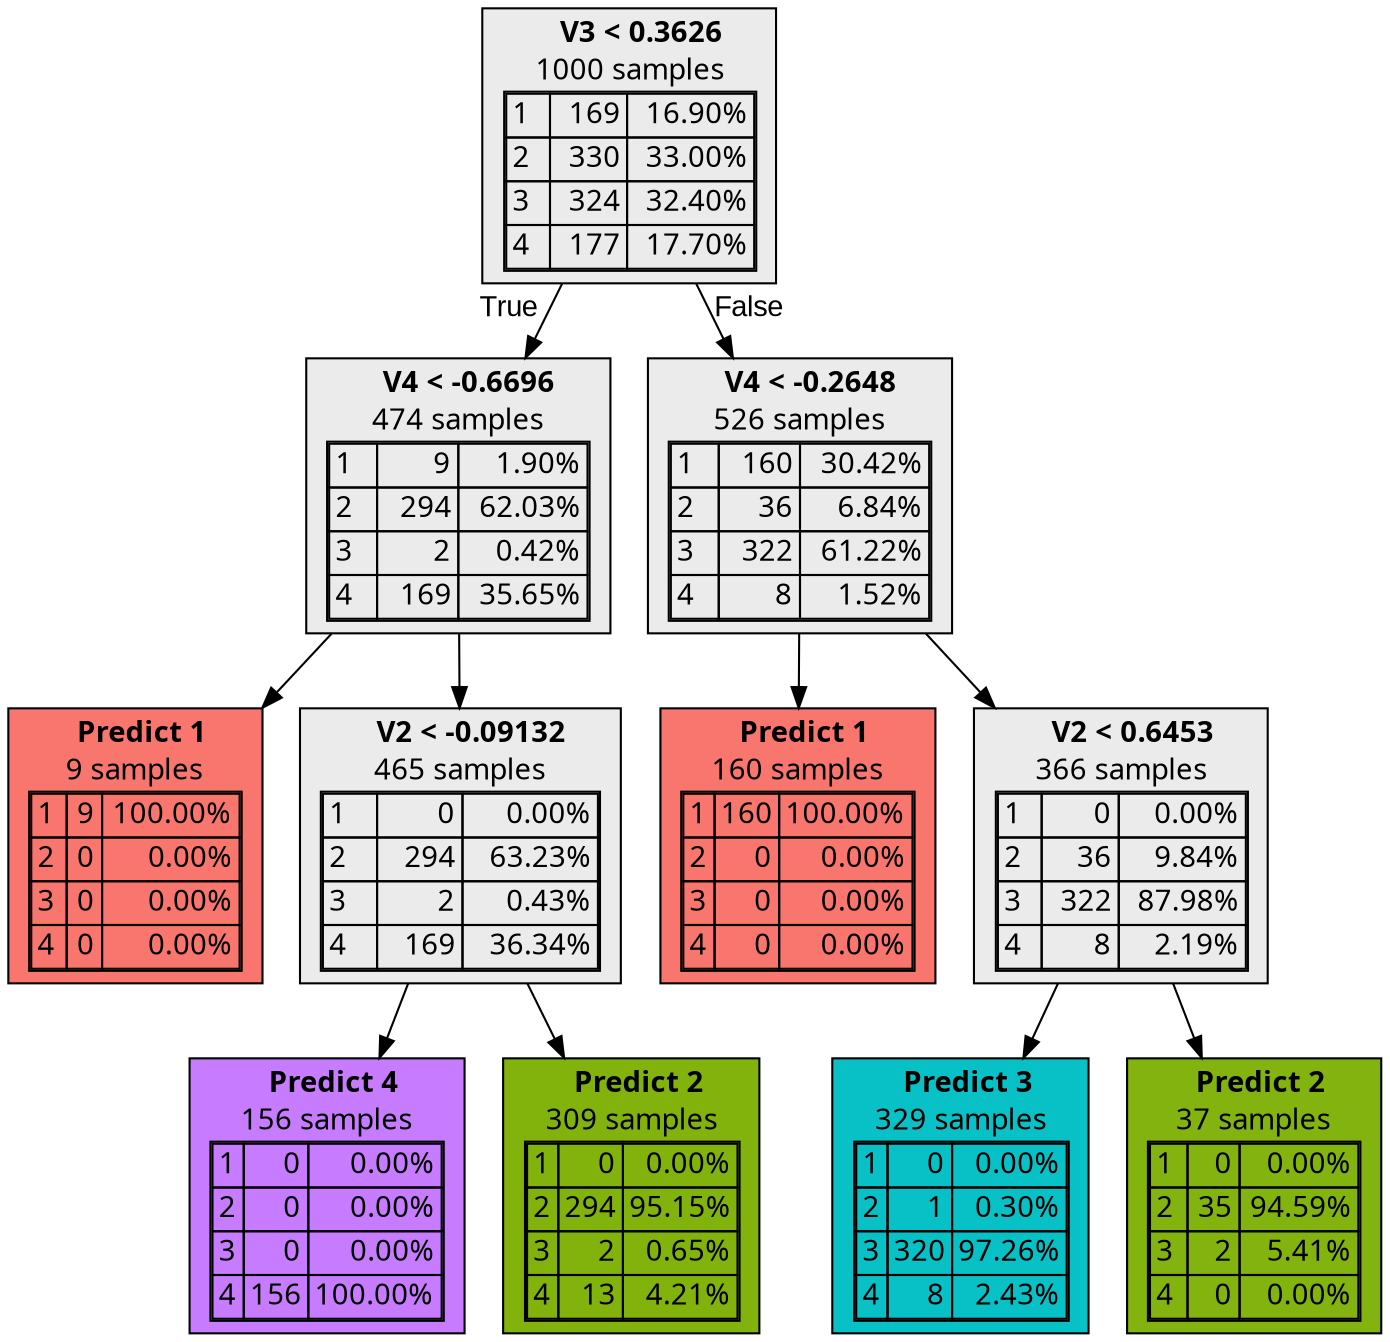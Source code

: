 digraph {
    1 [label=<  <TABLE BORDER="0" CELLPADDING="0">
      <TR>
    <TD>
      <B> V3 &lt; 0.3626</B>
    </TD>
  </TR>

    <TR>
      <TD>1000 samples</TD>
    </TR>
    <TR>
  <TD>
    <TABLE CELLSPACING="0">
        <TR >
    <TD ALIGN="LEFT">1</TD>
    <TD ALIGN="RIGHT">169</TD>
    <TD ALIGN="RIGHT">16.90%</TD>
  </TR>
  <TR class="highlighted">
    <TD ALIGN="LEFT">2</TD>
    <TD ALIGN="RIGHT">330</TD>
    <TD ALIGN="RIGHT">33.00%</TD>
  </TR>
  <TR >
    <TD ALIGN="LEFT">3</TD>
    <TD ALIGN="RIGHT">324</TD>
    <TD ALIGN="RIGHT">32.40%</TD>
  </TR>
  <TR >
    <TD ALIGN="LEFT">4</TD>
    <TD ALIGN="RIGHT">177</TD>
    <TD ALIGN="RIGHT">17.70%</TD>
  </TR>

    </TABLE>
  </TD>
</TR>

  </TABLE>
>,fillcolor="#EBEBEB",shape=box,fontname="bold arial",style="filled"];
    1 -> 2 [labeldistance=2.5, labelangle=45, headlabel="True",fontname="arial"];
    1 -> 7 [labeldistance=2.5, labelangle=-45, headlabel="False",fontname="arial"];
    2 [label=<  <TABLE BORDER="0" CELLPADDING="0">
      <TR>
    <TD>
      <B> V4 &lt; -0.6696</B>
    </TD>
  </TR>

    <TR>
      <TD>474 samples</TD>
    </TR>
    <TR>
  <TD>
    <TABLE CELLSPACING="0">
        <TR >
    <TD ALIGN="LEFT">1</TD>
    <TD ALIGN="RIGHT">9</TD>
    <TD ALIGN="RIGHT">1.90%</TD>
  </TR>
  <TR class="highlighted">
    <TD ALIGN="LEFT">2</TD>
    <TD ALIGN="RIGHT">294</TD>
    <TD ALIGN="RIGHT">62.03%</TD>
  </TR>
  <TR >
    <TD ALIGN="LEFT">3</TD>
    <TD ALIGN="RIGHT">2</TD>
    <TD ALIGN="RIGHT">0.42%</TD>
  </TR>
  <TR >
    <TD ALIGN="LEFT">4</TD>
    <TD ALIGN="RIGHT">169</TD>
    <TD ALIGN="RIGHT">35.65%</TD>
  </TR>

    </TABLE>
  </TD>
</TR>

  </TABLE>
>,fillcolor="#EBEBEB",shape=box,fontname="bold arial",style="filled"];
    2 -> 3;
    2 -> 4;
    3 [label=<  <TABLE BORDER="0" CELLPADDING="0">
      <TR>
    <TD>
      <B>Predict 1</B>
    </TD>
  </TR>

    <TR>
      <TD>9 samples</TD>
    </TR>
    <TR>
  <TD>
    <TABLE CELLSPACING="0">
        <TR class="highlighted">
    <TD ALIGN="LEFT">1</TD>
    <TD ALIGN="RIGHT">9</TD>
    <TD ALIGN="RIGHT">100.00%</TD>
  </TR>
  <TR >
    <TD ALIGN="LEFT">2</TD>
    <TD ALIGN="RIGHT">0</TD>
    <TD ALIGN="RIGHT">0.00%</TD>
  </TR>
  <TR >
    <TD ALIGN="LEFT">3</TD>
    <TD ALIGN="RIGHT">0</TD>
    <TD ALIGN="RIGHT">0.00%</TD>
  </TR>
  <TR >
    <TD ALIGN="LEFT">4</TD>
    <TD ALIGN="RIGHT">0</TD>
    <TD ALIGN="RIGHT">0.00%</TD>
  </TR>

    </TABLE>
  </TD>
</TR>

  </TABLE>
>,fillcolor="#F8766Dff",shape=box,fontname="bold arial",style="filled",color=black];
    4 [label=<  <TABLE BORDER="0" CELLPADDING="0">
      <TR>
    <TD>
      <B> V2 &lt; -0.09132</B>
    </TD>
  </TR>

    <TR>
      <TD>465 samples</TD>
    </TR>
    <TR>
  <TD>
    <TABLE CELLSPACING="0">
        <TR >
    <TD ALIGN="LEFT">1</TD>
    <TD ALIGN="RIGHT">0</TD>
    <TD ALIGN="RIGHT">0.00%</TD>
  </TR>
  <TR class="highlighted">
    <TD ALIGN="LEFT">2</TD>
    <TD ALIGN="RIGHT">294</TD>
    <TD ALIGN="RIGHT">63.23%</TD>
  </TR>
  <TR >
    <TD ALIGN="LEFT">3</TD>
    <TD ALIGN="RIGHT">2</TD>
    <TD ALIGN="RIGHT">0.43%</TD>
  </TR>
  <TR >
    <TD ALIGN="LEFT">4</TD>
    <TD ALIGN="RIGHT">169</TD>
    <TD ALIGN="RIGHT">36.34%</TD>
  </TR>

    </TABLE>
  </TD>
</TR>

  </TABLE>
>,fillcolor="#EBEBEB",shape=box,fontname="bold arial",style="filled"];
    4 -> 5;
    4 -> 6;
    5 [label=<  <TABLE BORDER="0" CELLPADDING="0">
      <TR>
    <TD>
      <B>Predict 4</B>
    </TD>
  </TR>

    <TR>
      <TD>156 samples</TD>
    </TR>
    <TR>
  <TD>
    <TABLE CELLSPACING="0">
        <TR >
    <TD ALIGN="LEFT">1</TD>
    <TD ALIGN="RIGHT">0</TD>
    <TD ALIGN="RIGHT">0.00%</TD>
  </TR>
  <TR >
    <TD ALIGN="LEFT">2</TD>
    <TD ALIGN="RIGHT">0</TD>
    <TD ALIGN="RIGHT">0.00%</TD>
  </TR>
  <TR >
    <TD ALIGN="LEFT">3</TD>
    <TD ALIGN="RIGHT">0</TD>
    <TD ALIGN="RIGHT">0.00%</TD>
  </TR>
  <TR class="highlighted">
    <TD ALIGN="LEFT">4</TD>
    <TD ALIGN="RIGHT">156</TD>
    <TD ALIGN="RIGHT">100.00%</TD>
  </TR>

    </TABLE>
  </TD>
</TR>

  </TABLE>
>,fillcolor="#C77CFFff",shape=box,fontname="bold arial",style="filled",color=black];
    6 [label=<  <TABLE BORDER="0" CELLPADDING="0">
      <TR>
    <TD>
      <B>Predict 2</B>
    </TD>
  </TR>

    <TR>
      <TD>309 samples</TD>
    </TR>
    <TR>
  <TD>
    <TABLE CELLSPACING="0">
        <TR >
    <TD ALIGN="LEFT">1</TD>
    <TD ALIGN="RIGHT">0</TD>
    <TD ALIGN="RIGHT">0.00%</TD>
  </TR>
  <TR class="highlighted">
    <TD ALIGN="LEFT">2</TD>
    <TD ALIGN="RIGHT">294</TD>
    <TD ALIGN="RIGHT">95.15%</TD>
  </TR>
  <TR >
    <TD ALIGN="LEFT">3</TD>
    <TD ALIGN="RIGHT">2</TD>
    <TD ALIGN="RIGHT">0.65%</TD>
  </TR>
  <TR >
    <TD ALIGN="LEFT">4</TD>
    <TD ALIGN="RIGHT">13</TD>
    <TD ALIGN="RIGHT">4.21%</TD>
  </TR>

    </TABLE>
  </TD>
</TR>

  </TABLE>
>,fillcolor="#7CAE00f3",shape=box,fontname="bold arial",style="filled",color=black];
    7 [label=<  <TABLE BORDER="0" CELLPADDING="0">
      <TR>
    <TD>
      <B> V4 &lt; -0.2648</B>
    </TD>
  </TR>

    <TR>
      <TD>526 samples</TD>
    </TR>
    <TR>
  <TD>
    <TABLE CELLSPACING="0">
        <TR >
    <TD ALIGN="LEFT">1</TD>
    <TD ALIGN="RIGHT">160</TD>
    <TD ALIGN="RIGHT">30.42%</TD>
  </TR>
  <TR >
    <TD ALIGN="LEFT">2</TD>
    <TD ALIGN="RIGHT">36</TD>
    <TD ALIGN="RIGHT">6.84%</TD>
  </TR>
  <TR class="highlighted">
    <TD ALIGN="LEFT">3</TD>
    <TD ALIGN="RIGHT">322</TD>
    <TD ALIGN="RIGHT">61.22%</TD>
  </TR>
  <TR >
    <TD ALIGN="LEFT">4</TD>
    <TD ALIGN="RIGHT">8</TD>
    <TD ALIGN="RIGHT">1.52%</TD>
  </TR>

    </TABLE>
  </TD>
</TR>

  </TABLE>
>,fillcolor="#EBEBEB",shape=box,fontname="bold arial",style="filled"];
    7 -> 8;
    7 -> 9;
    8 [label=<  <TABLE BORDER="0" CELLPADDING="0">
      <TR>
    <TD>
      <B>Predict 1</B>
    </TD>
  </TR>

    <TR>
      <TD>160 samples</TD>
    </TR>
    <TR>
  <TD>
    <TABLE CELLSPACING="0">
        <TR class="highlighted">
    <TD ALIGN="LEFT">1</TD>
    <TD ALIGN="RIGHT">160</TD>
    <TD ALIGN="RIGHT">100.00%</TD>
  </TR>
  <TR >
    <TD ALIGN="LEFT">2</TD>
    <TD ALIGN="RIGHT">0</TD>
    <TD ALIGN="RIGHT">0.00%</TD>
  </TR>
  <TR >
    <TD ALIGN="LEFT">3</TD>
    <TD ALIGN="RIGHT">0</TD>
    <TD ALIGN="RIGHT">0.00%</TD>
  </TR>
  <TR >
    <TD ALIGN="LEFT">4</TD>
    <TD ALIGN="RIGHT">0</TD>
    <TD ALIGN="RIGHT">0.00%</TD>
  </TR>

    </TABLE>
  </TD>
</TR>

  </TABLE>
>,fillcolor="#F8766Dff",shape=box,fontname="bold arial",style="filled",color=black];
    9 [label=<  <TABLE BORDER="0" CELLPADDING="0">
      <TR>
    <TD>
      <B> V2 &lt; 0.6453</B>
    </TD>
  </TR>

    <TR>
      <TD>366 samples</TD>
    </TR>
    <TR>
  <TD>
    <TABLE CELLSPACING="0">
        <TR >
    <TD ALIGN="LEFT">1</TD>
    <TD ALIGN="RIGHT">0</TD>
    <TD ALIGN="RIGHT">0.00%</TD>
  </TR>
  <TR >
    <TD ALIGN="LEFT">2</TD>
    <TD ALIGN="RIGHT">36</TD>
    <TD ALIGN="RIGHT">9.84%</TD>
  </TR>
  <TR class="highlighted">
    <TD ALIGN="LEFT">3</TD>
    <TD ALIGN="RIGHT">322</TD>
    <TD ALIGN="RIGHT">87.98%</TD>
  </TR>
  <TR >
    <TD ALIGN="LEFT">4</TD>
    <TD ALIGN="RIGHT">8</TD>
    <TD ALIGN="RIGHT">2.19%</TD>
  </TR>

    </TABLE>
  </TD>
</TR>

  </TABLE>
>,fillcolor="#EBEBEB",shape=box,fontname="bold arial",style="filled"];
    9 -> 10;
    9 -> 11;
    10 [label=<  <TABLE BORDER="0" CELLPADDING="0">
      <TR>
    <TD>
      <B>Predict 3</B>
    </TD>
  </TR>

    <TR>
      <TD>329 samples</TD>
    </TR>
    <TR>
  <TD>
    <TABLE CELLSPACING="0">
        <TR >
    <TD ALIGN="LEFT">1</TD>
    <TD ALIGN="RIGHT">0</TD>
    <TD ALIGN="RIGHT">0.00%</TD>
  </TR>
  <TR >
    <TD ALIGN="LEFT">2</TD>
    <TD ALIGN="RIGHT">1</TD>
    <TD ALIGN="RIGHT">0.30%</TD>
  </TR>
  <TR class="highlighted">
    <TD ALIGN="LEFT">3</TD>
    <TD ALIGN="RIGHT">320</TD>
    <TD ALIGN="RIGHT">97.26%</TD>
  </TR>
  <TR >
    <TD ALIGN="LEFT">4</TD>
    <TD ALIGN="RIGHT">8</TD>
    <TD ALIGN="RIGHT">2.43%</TD>
  </TR>

    </TABLE>
  </TD>
</TR>

  </TABLE>
>,fillcolor="#00BFC4f8",shape=box,fontname="bold arial",style="filled",color=black];
    11 [label=<  <TABLE BORDER="0" CELLPADDING="0">
      <TR>
    <TD>
      <B>Predict 2</B>
    </TD>
  </TR>

    <TR>
      <TD>37 samples</TD>
    </TR>
    <TR>
  <TD>
    <TABLE CELLSPACING="0">
        <TR >
    <TD ALIGN="LEFT">1</TD>
    <TD ALIGN="RIGHT">0</TD>
    <TD ALIGN="RIGHT">0.00%</TD>
  </TR>
  <TR class="highlighted">
    <TD ALIGN="LEFT">2</TD>
    <TD ALIGN="RIGHT">35</TD>
    <TD ALIGN="RIGHT">94.59%</TD>
  </TR>
  <TR >
    <TD ALIGN="LEFT">3</TD>
    <TD ALIGN="RIGHT">2</TD>
    <TD ALIGN="RIGHT">5.41%</TD>
  </TR>
  <TR >
    <TD ALIGN="LEFT">4</TD>
    <TD ALIGN="RIGHT">0</TD>
    <TD ALIGN="RIGHT">0.00%</TD>
  </TR>

    </TABLE>
  </TD>
</TR>

  </TABLE>
>,fillcolor="#7CAE00f1",shape=box,fontname="bold arial",style="filled",color=black];
}
